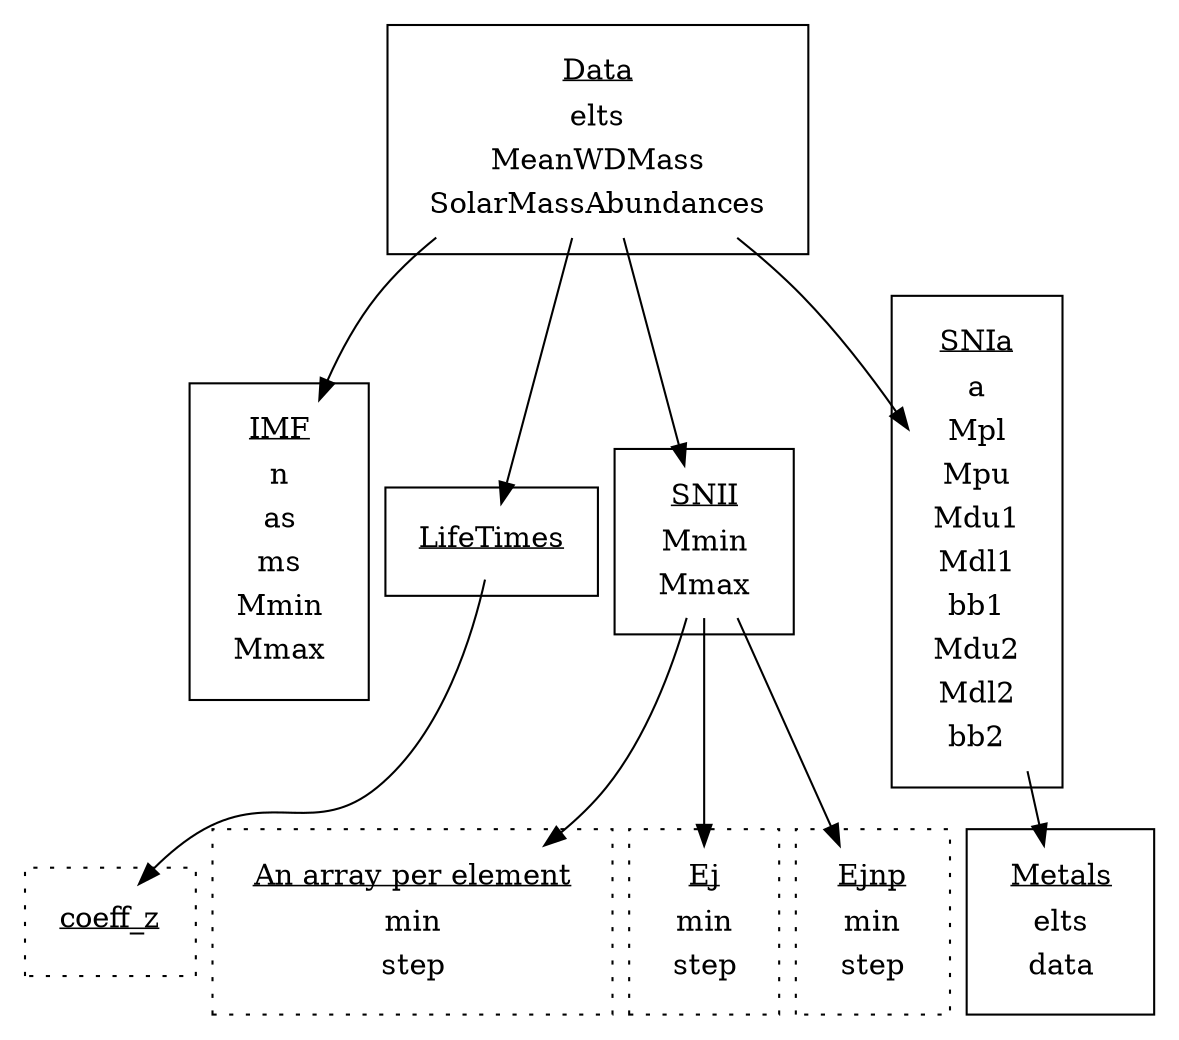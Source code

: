 
digraph feedback {
   subgraph cluster_data {
     Data[shape="none", label=<
     <table BORDER="0">
     <tr>
      <td><u>Data</u></td>
     </tr>
     <tr>
      <td>elts</td>
     </tr>
     <tr>
      <td>MeanWDMass</td>
     </tr>
     <tr>
      <td>SolarMassAbundances</td>
     </tr>
     </table>>];
   }

   subgraph cluster_imf {
      IMF[shape="none", label=<
      <table BORDER="0">
      <tr>
        <td><u>IMF</u></td>
      </tr>
      <tr>
        <td>n</td>
      </tr>
      <tr>
        <td>as</td>
      </tr>
      <tr>
        <td>ms</td>
      </tr>
      <tr>
        <td>Mmin</td>
      </tr>
      <tr>
        <td>Mmax</td>
      </tr></table>>];
   }
   subgraph cluster_lifetimes {
      LifeTimes[label=<<u>LifeTimes</u>>,shape="none"];
   }
   subgraph cluster_snii {
      SNII[shape="none", label=<
      <table BORDER="0">
      <tr>
        <td><u>SNII</u></td>
      </tr>
      <tr>
        <td>Mmin</td>
      </tr>
      <tr>
        <td>Mmax</td>
      </tr>
      </table>>];
   }

   subgraph cluster_snia {
      SNIa[shape="none", label=<
      <table BORDER="0">
      <tr>
        <td><u>SNIa</u></td>
      </tr>
      <tr>
        <td>a</td>
      </tr>
      <tr>
        <td>Mpl</td>
      </tr>
      <tr>
        <td>Mpu</td>
      </tr>
      <tr>
        <td>Mdu1</td>
      </tr>
      <tr>
        <td>Mdl1</td>
      </tr>
      <tr>
        <td>bb1</td>
      </tr>
      <tr>
        <td>Mdu2</td>
      </tr>
      <tr>
        <td>Mdl2</td>
      </tr>
      <tr>
        <td>bb2</td>
      </tr>
      </table>>];
   }


   subgraph cluster_snii_all {
      graph[style="dotted"];
      snii_all[shape="none", label=<
      <table BORDER="0">
      <tr>
        <td><u>An array per element</u></td>
      </tr>
      <tr>
        <td>min</td>
      </tr>
      <tr>
        <td>step</td>
      </tr>
      </table>>];
   }

   subgraph cluster_snii_ej {
      graph[style="dotted"];
      snii_ej[shape="none", label=<
      <table BORDER="0">
      <tr>
        <td><u>Ej</u></td>
      </tr>
      <tr>
        <td>min</td>
      </tr>
      <tr>
        <td>step</td>
      </tr>
      </table>>];
   }

   subgraph cluster_snii_ejnp {
      graph[style="dotted"];
      snii_ejnp[shape="none", label=<
      <table BORDER="0">
      <tr>
        <td><u>Ejnp</u></td>
      </tr>
      <tr>
        <td>min</td>
      </tr>
      <tr>
        <td>step</td>
      </tr>
      </table>>];
   }

   subgraph cluster_coeff_z {
      graph[style="dotted"];
      coeff_z[label=<<u>coeff_z</u>>, shape="none"];
   }

   subgraph cluster_snia_metals {
      snia_metals[shape="none", label=<
      <table BORDER="0">
      <tr>
        <td><u>Metals</u></td>
      </tr>
      <tr>
        <td>elts</td>
      </tr>
      <tr>
        <td>data</td>
      </tr>
      </table>>];
   }

   Data->LifeTimes;
   Data->IMF;
   Data->SNII;
   Data->SNIa;

   LifeTimes->coeff_z;

   SNII->snii_all;
   SNII->snii_ej;
   SNII->snii_ejnp;

   SNIa->snia_metals;
}